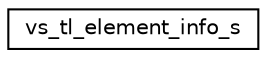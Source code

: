 digraph "Graphical Class Hierarchy"
{
 // LATEX_PDF_SIZE
  edge [fontname="Helvetica",fontsize="10",labelfontname="Helvetica",labelfontsize="10"];
  node [fontname="Helvetica",fontsize="10",shape=record];
  rankdir="LR";
  Node0 [label="vs_tl_element_info_s",height=0.2,width=0.4,color="black", fillcolor="white", style="filled",URL="$structvs__tl__element__info__s.html",tooltip=" "];
}

